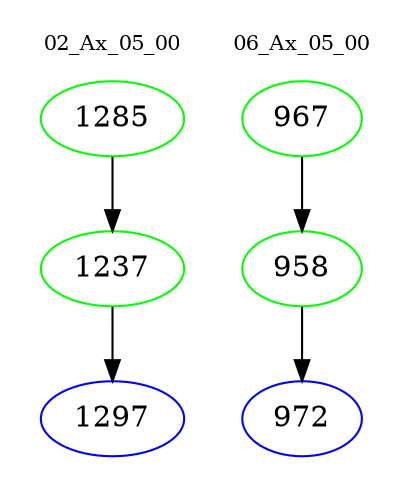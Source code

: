 digraph{
subgraph cluster_0 {
color = white
label = "02_Ax_05_00";
fontsize=10;
T0_1285 [label="1285", color="green"]
T0_1285 -> T0_1237 [color="black"]
T0_1237 [label="1237", color="green"]
T0_1237 -> T0_1297 [color="black"]
T0_1297 [label="1297", color="blue"]
}
subgraph cluster_1 {
color = white
label = "06_Ax_05_00";
fontsize=10;
T1_967 [label="967", color="green"]
T1_967 -> T1_958 [color="black"]
T1_958 [label="958", color="green"]
T1_958 -> T1_972 [color="black"]
T1_972 [label="972", color="blue"]
}
}
